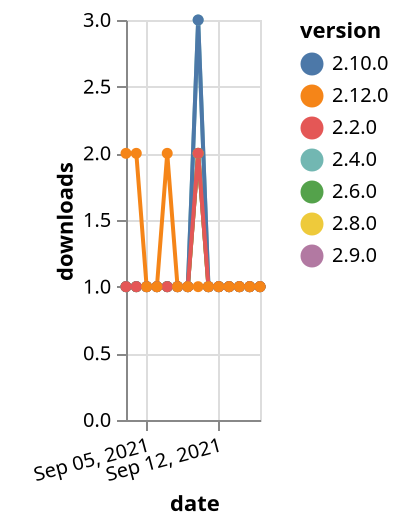 {"$schema": "https://vega.github.io/schema/vega-lite/v5.json", "description": "A simple bar chart with embedded data.", "data": {"values": [{"date": "2021-09-03", "total": 295, "delta": 1, "version": "2.4.0"}, {"date": "2021-09-04", "total": 296, "delta": 1, "version": "2.4.0"}, {"date": "2021-09-05", "total": 297, "delta": 1, "version": "2.4.0"}, {"date": "2021-09-06", "total": 298, "delta": 1, "version": "2.4.0"}, {"date": "2021-09-07", "total": 299, "delta": 1, "version": "2.4.0"}, {"date": "2021-09-08", "total": 300, "delta": 1, "version": "2.4.0"}, {"date": "2021-09-09", "total": 301, "delta": 1, "version": "2.4.0"}, {"date": "2021-09-10", "total": 304, "delta": 3, "version": "2.4.0"}, {"date": "2021-09-11", "total": 305, "delta": 1, "version": "2.4.0"}, {"date": "2021-09-12", "total": 306, "delta": 1, "version": "2.4.0"}, {"date": "2021-09-13", "total": 307, "delta": 1, "version": "2.4.0"}, {"date": "2021-09-14", "total": 308, "delta": 1, "version": "2.4.0"}, {"date": "2021-09-15", "total": 309, "delta": 1, "version": "2.4.0"}, {"date": "2021-09-16", "total": 310, "delta": 1, "version": "2.4.0"}, {"date": "2021-09-03", "total": 151, "delta": 1, "version": "2.9.0"}, {"date": "2021-09-04", "total": 152, "delta": 1, "version": "2.9.0"}, {"date": "2021-09-05", "total": 153, "delta": 1, "version": "2.9.0"}, {"date": "2021-09-06", "total": 154, "delta": 1, "version": "2.9.0"}, {"date": "2021-09-07", "total": 155, "delta": 1, "version": "2.9.0"}, {"date": "2021-09-08", "total": 156, "delta": 1, "version": "2.9.0"}, {"date": "2021-09-09", "total": 157, "delta": 1, "version": "2.9.0"}, {"date": "2021-09-10", "total": 159, "delta": 2, "version": "2.9.0"}, {"date": "2021-09-11", "total": 160, "delta": 1, "version": "2.9.0"}, {"date": "2021-09-12", "total": 161, "delta": 1, "version": "2.9.0"}, {"date": "2021-09-13", "total": 162, "delta": 1, "version": "2.9.0"}, {"date": "2021-09-14", "total": 163, "delta": 1, "version": "2.9.0"}, {"date": "2021-09-15", "total": 164, "delta": 1, "version": "2.9.0"}, {"date": "2021-09-16", "total": 165, "delta": 1, "version": "2.9.0"}, {"date": "2021-09-03", "total": 154, "delta": 1, "version": "2.8.0"}, {"date": "2021-09-04", "total": 155, "delta": 1, "version": "2.8.0"}, {"date": "2021-09-05", "total": 156, "delta": 1, "version": "2.8.0"}, {"date": "2021-09-06", "total": 157, "delta": 1, "version": "2.8.0"}, {"date": "2021-09-07", "total": 158, "delta": 1, "version": "2.8.0"}, {"date": "2021-09-08", "total": 159, "delta": 1, "version": "2.8.0"}, {"date": "2021-09-09", "total": 160, "delta": 1, "version": "2.8.0"}, {"date": "2021-09-10", "total": 162, "delta": 2, "version": "2.8.0"}, {"date": "2021-09-11", "total": 163, "delta": 1, "version": "2.8.0"}, {"date": "2021-09-12", "total": 164, "delta": 1, "version": "2.8.0"}, {"date": "2021-09-13", "total": 165, "delta": 1, "version": "2.8.0"}, {"date": "2021-09-14", "total": 166, "delta": 1, "version": "2.8.0"}, {"date": "2021-09-15", "total": 167, "delta": 1, "version": "2.8.0"}, {"date": "2021-09-16", "total": 168, "delta": 1, "version": "2.8.0"}, {"date": "2021-09-03", "total": 168, "delta": 1, "version": "2.6.0"}, {"date": "2021-09-04", "total": 169, "delta": 1, "version": "2.6.0"}, {"date": "2021-09-05", "total": 170, "delta": 1, "version": "2.6.0"}, {"date": "2021-09-06", "total": 171, "delta": 1, "version": "2.6.0"}, {"date": "2021-09-07", "total": 172, "delta": 1, "version": "2.6.0"}, {"date": "2021-09-08", "total": 173, "delta": 1, "version": "2.6.0"}, {"date": "2021-09-09", "total": 174, "delta": 1, "version": "2.6.0"}, {"date": "2021-09-10", "total": 176, "delta": 2, "version": "2.6.0"}, {"date": "2021-09-11", "total": 177, "delta": 1, "version": "2.6.0"}, {"date": "2021-09-12", "total": 178, "delta": 1, "version": "2.6.0"}, {"date": "2021-09-13", "total": 179, "delta": 1, "version": "2.6.0"}, {"date": "2021-09-14", "total": 180, "delta": 1, "version": "2.6.0"}, {"date": "2021-09-15", "total": 181, "delta": 1, "version": "2.6.0"}, {"date": "2021-09-16", "total": 182, "delta": 1, "version": "2.6.0"}, {"date": "2021-09-03", "total": 169, "delta": 1, "version": "2.10.0"}, {"date": "2021-09-04", "total": 170, "delta": 1, "version": "2.10.0"}, {"date": "2021-09-05", "total": 171, "delta": 1, "version": "2.10.0"}, {"date": "2021-09-06", "total": 172, "delta": 1, "version": "2.10.0"}, {"date": "2021-09-07", "total": 173, "delta": 1, "version": "2.10.0"}, {"date": "2021-09-08", "total": 174, "delta": 1, "version": "2.10.0"}, {"date": "2021-09-09", "total": 175, "delta": 1, "version": "2.10.0"}, {"date": "2021-09-10", "total": 178, "delta": 3, "version": "2.10.0"}, {"date": "2021-09-11", "total": 179, "delta": 1, "version": "2.10.0"}, {"date": "2021-09-12", "total": 180, "delta": 1, "version": "2.10.0"}, {"date": "2021-09-13", "total": 181, "delta": 1, "version": "2.10.0"}, {"date": "2021-09-14", "total": 182, "delta": 1, "version": "2.10.0"}, {"date": "2021-09-15", "total": 183, "delta": 1, "version": "2.10.0"}, {"date": "2021-09-16", "total": 184, "delta": 1, "version": "2.10.0"}, {"date": "2021-09-03", "total": 225, "delta": 1, "version": "2.2.0"}, {"date": "2021-09-04", "total": 226, "delta": 1, "version": "2.2.0"}, {"date": "2021-09-05", "total": 227, "delta": 1, "version": "2.2.0"}, {"date": "2021-09-06", "total": 228, "delta": 1, "version": "2.2.0"}, {"date": "2021-09-07", "total": 229, "delta": 1, "version": "2.2.0"}, {"date": "2021-09-08", "total": 230, "delta": 1, "version": "2.2.0"}, {"date": "2021-09-09", "total": 231, "delta": 1, "version": "2.2.0"}, {"date": "2021-09-10", "total": 233, "delta": 2, "version": "2.2.0"}, {"date": "2021-09-11", "total": 234, "delta": 1, "version": "2.2.0"}, {"date": "2021-09-12", "total": 235, "delta": 1, "version": "2.2.0"}, {"date": "2021-09-13", "total": 236, "delta": 1, "version": "2.2.0"}, {"date": "2021-09-14", "total": 237, "delta": 1, "version": "2.2.0"}, {"date": "2021-09-15", "total": 238, "delta": 1, "version": "2.2.0"}, {"date": "2021-09-16", "total": 239, "delta": 1, "version": "2.2.0"}, {"date": "2021-09-03", "total": 120, "delta": 2, "version": "2.12.0"}, {"date": "2021-09-04", "total": 122, "delta": 2, "version": "2.12.0"}, {"date": "2021-09-05", "total": 123, "delta": 1, "version": "2.12.0"}, {"date": "2021-09-06", "total": 124, "delta": 1, "version": "2.12.0"}, {"date": "2021-09-07", "total": 126, "delta": 2, "version": "2.12.0"}, {"date": "2021-09-08", "total": 127, "delta": 1, "version": "2.12.0"}, {"date": "2021-09-09", "total": 128, "delta": 1, "version": "2.12.0"}, {"date": "2021-09-10", "total": 129, "delta": 1, "version": "2.12.0"}, {"date": "2021-09-11", "total": 130, "delta": 1, "version": "2.12.0"}, {"date": "2021-09-12", "total": 131, "delta": 1, "version": "2.12.0"}, {"date": "2021-09-13", "total": 132, "delta": 1, "version": "2.12.0"}, {"date": "2021-09-14", "total": 133, "delta": 1, "version": "2.12.0"}, {"date": "2021-09-15", "total": 134, "delta": 1, "version": "2.12.0"}, {"date": "2021-09-16", "total": 135, "delta": 1, "version": "2.12.0"}]}, "width": "container", "mark": {"type": "line", "point": {"filled": true}}, "encoding": {"x": {"field": "date", "type": "temporal", "timeUnit": "yearmonthdate", "title": "date", "axis": {"labelAngle": -15}}, "y": {"field": "delta", "type": "quantitative", "title": "downloads"}, "color": {"field": "version", "type": "nominal"}, "tooltip": {"field": "delta"}}}